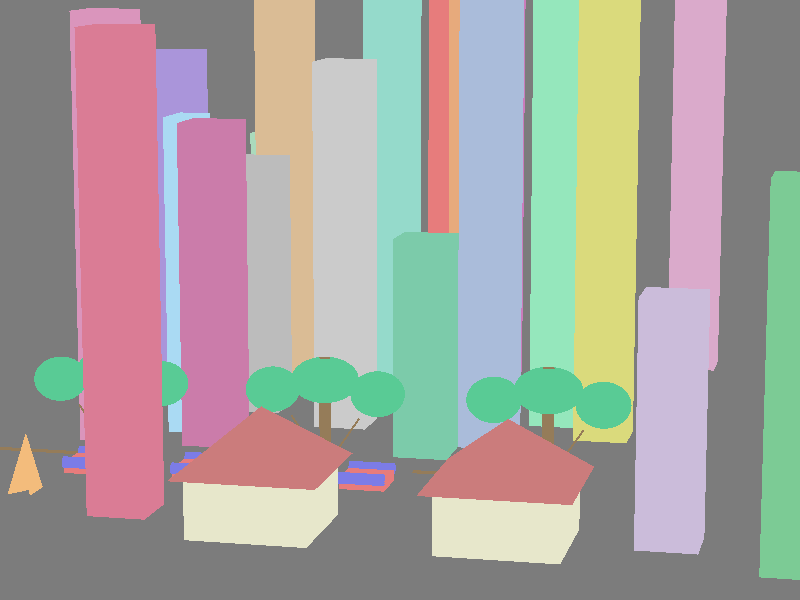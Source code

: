 #include "colors.inc"
#include "textures.inc"

// Camera settings
camera {
  location <50, 50, -220>
  look_at <0, 10, 0>
  angle 20  // Adjust the angle to change the perspective
}

// Lighting
light_source {
  <50, 100, -50>
  color rgb <1, 1, 0.9>
  parallel
  point_at <0, 0, 0>
}

// Sky sphere
sphere {
  <0, 0, 0>, 1e9
  texture {
    pigment {
      gradient y
      color_map {
        [0.0 color rgbt <0.8, 0.9, 1, 1>] // Include alpha value for transparency
        [0.7 color rgbt <0.4, 0.7, 1, 0.8>] // Adjust alpha value to control transparency level
        [1.0 color rgbt <0.1, 0.3, 0.8, 0.5>] // Adjust alpha value to control transparency level
      }
    }
    finish {
      ambient 1
      diffuse 0
      specular 0
    }
  }
  scale 10000
}

// Ground plane
plane {
  <0, 1, 0>, 0
  texture {
    pigment { color rgb <0.2, 0.2, 0.2> }
  }
}

// Sun
sphere {
  <50, 50, -50>, 10
  texture {
    pigment { color rgb <1, 1, 0.8> }
    finish {
      emission 1
      ambient 0.5
      diffuse 0
      specular 0 
      phong 0.1
      
    }
  }
}

// Skyscraper 1
box {
  <-15, 0, -10>, <-10, 25, -5>
  texture {
    pigment { color rgb <0.5, 0.5, 0.5> }
    finish {
      ambient 0.2
      diffuse 0.7
      specular 0.2
      reflection 0.2
      phong 0.8
    }
  }
}

// Skyscraper 2
box {
  <-5, 0, -15>, <0, 35, -10>
  texture {
    pigment { color rgb <0.6, 0.6, 0.6> }
    finish {
      ambient 0.2
      diffuse 0.7
      specular 0.2
      reflection 0.2
      phong 0.8
    }
  }
}

// Skyscraper 3
box {
  <-18, 0, -20>, <-15, 30, -15>
  texture {
    pigment { color rgb <0.4, 0.7, 0.9> }
    finish {
      ambient 0.2
      diffuse 0.7
      specular 0.2
      reflection 0.2
      phong 0.8
    }
  }
}

// Skyscraper 4
box {
  <-25, 0, -25>, <-20, 40, -20>
  texture {
    pigment { color rgb <0.7, 0.3, 0.5> }
    finish {
      ambient 0.2
      diffuse 0.7
      specular 0.2
      reflection 0.2
      phong 0.8
    }
  }
}

// Skyscraper 5
box {
  <10, 0, -20>, <15, 50, -15>
  texture {
    pigment { color rgb <0.4, 0.5, 0.7> }
    finish {
      ambient 0.2
      diffuse 0.7
      specular 0.2
      reflection 0.2
      phong 0.8
    }    
    normal { bumps 0.2 scale 0.1 }
  }
}

// Skyscraper 6
box {
  <-15, 0, -25>, <-10, 30, -20>
  texture {
    pigment { color rgb <0.6, 0.2, 0.4> }
    finish {
      ambient 0.2
      diffuse 0.7
      specular 0.2
      reflection 0.2
      phong 0.8
    }
    normal { bumps 0.2 scale 0.1 }
  }
}

// Skyscraper 7
box {
  <5, 0, -25>, <10, 20, -20>
  texture {
    pigment { color rgb <0.2, 0.6, 0.4> }
    finish {
      ambient 0.2
      diffuse 0.7
      specular 0.2
      reflection 0.2
      phong 0.8
    } 
    normal { bumps 0.2 scale 0.1 }
  }
}

// Skyscraper 8
box {
  <20, 0, -15>, <25, 45, -10>
  texture {
    pigment { color rgb <0.7, 0.7, 0.2> }
    finish {
      ambient 0.2
      diffuse 0.7
      specular 0.2
      reflection 0.2
      phong 0.8
    } 
    normal { bumps 0.2 scale 0.1 }
  }
}

// Skyscraper 9
box {
  <15, 0, -10>, <20, 60, -5>
  texture {
    pigment { color rgb <0.3, 0.8, 0.5> }
    finish {
      ambient 0.2
      diffuse 0.7
      specular 0.2
      reflection 0.2
      phong 0.8
    } 
    normal { bumps 0.2 scale 0.1 }
  }
}

// Skyscraper 10
box {
  <5, 0, -5>, <10, 70, 0>
  texture {
    pigment { color rgb <0.8, 0.4, 0.2> }
    finish {
      ambient 0.2
      diffuse 0.7
      specular 0.2
      reflection 0.2
      phong 0.8
    } 
    normal { bumps 0.2 scale 0.1 }
  }
}     


// Skyscraper 11
box {
  <-25, 0, -5>, <-20, 35, 0>
  texture {
    pigment { color rgb <0.4, 0.3, 0.7> }
    finish {
      ambient 0.2
      diffuse 0.7
      specular 0.2
      reflection 0.3
      phong 0.8
    }    
    normal { bumps 0.2 scale 0.1 }
  }
}

// Skyscraper 12
box {
  <-15, 0, 0>, <-10, 60, 5>
  texture {
    pigment { color rgb <0.7, 0.5, 0.3> }
    finish {
      ambient 0.2
      diffuse 0.7
      specular 0.2
      reflection 0.3
      phong 0.8
    } 
    normal { bumps 0.2 scale 0.1 }
  }
}

// Skyscraper 13
box {
  <-5, 0, 5>, <0, 45, 10>
  texture {
    pigment { color rgb <0.3, 0.7, 0.6> }
    finish {
      ambient 0.2
      diffuse 0.7
      specular 0.2
      reflection 0.3
      phong 0.8
    }    
    normal { bumps 0.2 scale 0.1 }
  }
}

// Skyscraper 14
box {
  <5, 0, 10>, <10, 55, 15>
  texture {
    pigment { color rgb <0.6, 0.2, 0.5> }
    finish {
      ambient 0.2
      diffuse 0.7
      specular 0.2
      reflection 0.3
      phong 0.8
    } 
    normal { bumps 0.2 scale 0.1 }
  }
}

// Skyscraper 15
box {
  <15, 0, 15>, <20, 40, 20>
  texture {
    pigment { color rgb <0.2, 0.6, 0.7> }
    finish {
      ambient 0.2
      diffuse 0.7
      specular 0.2
      reflection 0.3
      phong 0.8
    }
    normal { bumps 0.2 scale 0.1 }
  }
}

// Skyscraper 16
box {
  <25, 0, 20>, <30, 50, 25>
  texture {
    pigment { color rgb <0.7, 0.4, 0.6> }
    finish {
      ambient 0.2
      diffuse 0.7
      specular 0.2
      reflection 0.3
      phong 0.8
    }
    normal { bumps 0.2 scale 0.1 }
  }
}

// Skyscraper 17
box {
  <-20, 0, 15>, <-15, 25, 20>
  texture {
    pigment { color rgb <0.4, 0.7, 0.5> }
    finish {
      ambient 0.2
      diffuse 0.7
      specular 0.2
      reflection 0.3
      phong 0.8
    }
    normal { bumps 0.2 scale 0.1 }
  }
}

// Skyscraper 18
box {
  <-10, 0, 10>, <-5, 40, 15>
  texture {
    pigment { color rgb <0.7, 0.2, 0.3> }
    finish {
      ambient 0.2
      diffuse 0.7
      specular 0.2
      reflection 0.3
      phong 0.8
    } 
    normal { bumps 0.2 scale 0.1 }
  }     
  translate <-5, 0, -60>
}

// Skyscraper 19
box {
  <0, 0, 5>, <5, 30, 10>
  texture {
    pigment { color rgb <0.2, 0.6, 0.3> }
    finish {
      ambient 0.2
      diffuse 0.7
      specular 0.2
      reflection 0.3
      phong 0.8
    }
    normal { bumps 0.2 scale 0.1 }
  }
  translate <40, 0, -60>
}

// Skyscraper 20
box {
  <10, 0, 0>, <15, 20, 5>
  texture {
    pigment { color rgb <0.6, 0.5, 0.7> }
    finish {
      ambient 0.2
      diffuse 0.7
      specular 0.2
      reflection 0.3
      phong 0.8
    } 
    normal { bumps 0.2 scale 0.1 }
  }
  translate <20, 0, -50>
}

// Landmark - Tower
cylinder {
  <5, 0, -5>, <5, 45, -5>, 1
  texture {
    pigment { color rgb <0.8, 0.2, 0.2> }
    finish {
      ambient 0.2
      diffuse 0.8
      specular 0.4
      reflection 0.6
    }
    
  }
}

// Landmark - Pyramid
union {
  object {
    triangle {
      <6, 0, -5>, <8, 0, -2>, <7, 5, -3>
      texture {
        pigment { color rgb <0.9, 0.5, 0.2> }
        finish {
          ambient 0.2
          diffuse 0.8
          specular 0.3
          reflection {
            0.4, 0.2  // Reflection amount and falloff
          }
        }
        normal { bumps 0.2 scale 0.1 }  // Bump map for surface details
      }
    }
  }
  object {
    triangle {
      <6, 0, -5>, <7, 5, -3>, <8, 0, -2>
      texture {
        pigment { color rgb <0.9, 0.5, 0.2> }
        finish {
          ambient 0.2
          diffuse 0.8
          specular 0.3
          reflection {
            0.4, 0.2  // Reflection amount and falloff
          }
        }
        normal { bumps 0.2 scale 0.1 }  // Bump map for surface details
      }
    }
  }
  object {
    triangle {
      <7, 5, -3>, <8, 0, -2>, <8, 0, -5>
      texture {
        pigment { color rgb <0.9, 0.5, 0.2> }
        finish {
          ambient 0.2
          diffuse 0.8
          specular 0.3
          reflection {
            0.4, 0.2  // Reflection amount and falloff
          }
        }
        normal { bumps 0.2 scale 0.1 }  // Bump map for surface details
      }
    }
  }
  object {
    triangle {
      <8, 0, -2>, <8, 0, -5>, <7, 5, -3>
      texture {
        pigment { color rgb <0.9, 0.5, 0.2> }
        finish {
          ambient 0.2
          diffuse 0.8
          specular 0.3
          reflection {
            0.4, 0.2  // Reflection amount and falloff
          }
        }
        normal { bumps 0.2 scale 0.1 }  // Bump map for surface details
      }
    }
  }
  // Translation transformation
  translate <-30, 0, -40>
}

// Road Junction
union {
  object {
    plane {
      <0, 1, 0>, -2
      texture {
        pigment { color rgb <0.2, 0.2, 0.2> }
        finish {
          ambient 0.2
          diffuse 0.8
          specular 0
        }
      }
      rotate <0, 20, 0>
    }
  }
  object {
    plane {
      <0, 1, 0>, -2
      texture {
        pigment { color rgb <0.2, 0.2, 0.2> }
        finish {
          ambient 0.2
          diffuse 0.8
          specular 0
        }
      }
      rotate <0, 60, 0>
    }
  }
  // Translation transformation
  translate <-30, 0, -35>
}

// Car
union {
  object {
    box {
      <-2, 0, 2>, <2, 1, -2>
      texture {
        pigment { color rgb <0.8, 0.2, 0.2> }
        finish {
          ambient 0.2
          diffuse 0.8
          specular 0.5
        }
      }
    }
  }
  object {
    cylinder {
      <-2, 1, -2>, <2, 1, -2>, 0.5
      texture {
        pigment { color rgb <0.2, 0.2, 0.8> }
        finish {
          ambient 0.2
          diffuse 0.8
          specular 0.5
        }
      }
    }
  }
  object {
    cylinder {
      <-2, 1, 2>, <2, 1, 2>, 0.5
      texture {
        pigment { color rgb <0.2, 0.2, 0.8> }
        finish {
          ambient 0.2
          diffuse 0.8
          specular 0.5
        }
      }
    }
  }
  // Translation transformation
  translate <-20, 0, -35>
}

// Car
union {
  object {
    box {
      <-2, 0, 2>, <2, 1, -2>
      texture {
        pigment { color rgb <0.8, 0.2, 0.2> }
        finish {
          ambient 0.2
          diffuse 0.8
          specular 0.5
        }
      }
    }
  }
  object {
    cylinder {
      <-2, 1, -2>, <2, 1, -2>, 0.5
      texture {
        pigment { color rgb <0.2, 0.2, 0.8> }
        finish {
          ambient 0.2
          diffuse 0.8
          specular 0.5
        }
      }
    }
  }
  object {
    cylinder {
      <-2, 1, 2>, <2, 1, 2>, 0.5
      texture {
        pigment { color rgb <0.2, 0.2, 0.8> }
        finish {
          ambient 0.2
          diffuse 0.8
          specular 0.5
        }
      }
    }
  }
  // Translation transformation
  translate <-10, 0, -35>
} 

// Car
union {
  object {
    box {
      <-2, 0, 2>, <2, 1, -2>
      texture {
        pigment { color rgb <0.8, 0.2, 0.2> }
        finish {
          ambient 0.2
          diffuse 0.8
          specular 0.5
        }
      }
    }
  }
  object {
    cylinder {
      <-2, 1, -2>, <2, 1, -2>, 0.5
      texture {
        pigment { color rgb <0.2, 0.2, 0.8> }
        finish {
          ambient 0.2
          diffuse 0.8
          specular 0.5
        }
      }
    }
  }
  object {
    cylinder {
      <-2, 1, 2>, <2, 1, 2>, 0.5
      texture {
        pigment { color rgb <0.2, 0.2, 0.8> }
        finish {
          ambient 0.2
          diffuse 0.8
          specular 0.5
        }
      }
    }
  }
  // Translation transformation
  translate <5, 0, -35>
}


// Tree
union {
  // Trunk
  cylinder {
    <0, 0, 0>, <0, 10, 0>, 0.5
    texture {
      pigment { 
        color rgb <0.3, 0.2, 0.1>
        transmit 0.1 
       }
      finish {
        ambient 0.2
        diffuse 0.8
        specular 0.2
        reflection 0.05
        phong 0.8
      }
    }
  }

  // Branches
  #declare Branch = cylinder {
    <0, 0, 0>, <0, 8, 0>, 0.2
    texture {
      pigment { 
        color rgb <0.3, 0.2, 0.1>
        transmit 1 
       }
      finish {
        ambient 0.2
        diffuse 0.8
        specular 0.2
        reflection 0.05
        phong 0.8
      }
    }
  }
  
  // Small Branches
  #declare SmallBranch = cylinder {
    <0, 0, 0>, <0, 6, 0>, 0.1
    texture {
      pigment { 
        color rgb <0.3, 0.2, 0.1>
        transmit 0.1 
       }
      finish {
        ambient 0.2
        diffuse 0.8
        specular 0.2
        reflection 0.05
        phong 0.8
      }
    }
  }
  
  // Leaves
  #declare Leaf = sphere {
    <0, 8, 0>, 2
    texture {
      pigment {
        color rgb <0.1, 0.6, 0.3> 
        transmit 0.1
      }
      finish {
        ambient 0.3
        diffuse 0.8
        specular 0.1
        reflection 0.05
        phong 0.5
      }
    }
  }

  // Tree structure
  object {
    Branch
    rotate <0, 0, 90>
    scale <1.5, 1, 1.5>
  }

  object {
    SmallBranch
    rotate <0, 0, 40>
    scale <0.8, 1, 0.8>
  }

  object {
    SmallBranch
    rotate <0, 0, -40>
    scale <0.8, 1, 0.8>
  }

  object {
    Leaf
    scale <1.5, 1, 1.5>
  }

  object {
    Leaf
    rotate <0, 0, 30>
    scale <1.2, 1, 1.2>
  }

  object {
    Leaf
    rotate <0, 0, -30>
    scale <1.2, 1, 1.2>
  }
  
  // Translation transformation
  translate <-20, 0, -30>
} 

// Tree
union {
  // Trunk
  cylinder {
    <0, 0, 0>, <0, 10, 0>, 0.5
    texture {
      pigment { 
        color rgb <0.3, 0.2, 0.1>
        transmit 0.1 
       }
      finish {
        ambient 0.2
        diffuse 0.8
        specular 0.2
        reflection 0.05
        phong 0.8
      }
    }
  }

  // Branches
  #declare Branch = cylinder {
    <0, 0, 0>, <0, 8, 0>, 0.2
    texture {
      pigment { 
        color rgb <0.3, 0.2, 0.1>
        transmit 1 
       }
      finish {
        ambient 0.2
        diffuse 0.8
        specular 0.2
        reflection 0.05
        phong 0.8
      }
    }
  }
  
  // Small Branches
  #declare SmallBranch = cylinder {
    <0, 0, 0>, <0, 6, 0>, 0.1
    texture {
      pigment { 
        color rgb <0.3, 0.2, 0.1>
        transmit 0.1 
       }
      finish {
        ambient 0.2
        diffuse 0.8
        specular 0.2
        reflection 0.05
        phong 0.8
      }
    }
  }
  
  // Leaves
  #declare Leaf = sphere {
    <0, 8, 0>, 2
    texture {
      pigment {
        color rgb <0.1, 0.6, 0.3> 
        transmit 0.1
      }
      finish {
        ambient 0.3
        diffuse 0.8
        specular 0.1
        reflection 0.05
        phong 0.5
      }
    }
  }

  // Tree structure
  object {
    Branch
    rotate <0, 0, 90>
    scale <1.5, 1, 1.5>
  }

  object {
    SmallBranch
    rotate <0, 0, 40>
    scale <0.8, 1, 0.8>
  }

  object {
    SmallBranch
    rotate <0, 0, -40>
    scale <0.8, 1, 0.8>
  }

  object {
    Leaf
    scale <1.5, 1, 1.5>
  }

  object {
    Leaf
    rotate <0, 0, 30>
    scale <1.2, 1, 1.2>
  }

  object {
    Leaf
    rotate <0, 0, -30>
    scale <1.2, 1, 1.2>
  }
  
  // Translation transformation
  translate <20, 0, -30>
}


// Tree
union {
  // Trunk
  cylinder {
    <0, 0, 0>, <0, 10, 0>, 0.5
    texture {
      pigment { 
        color rgb <0.3, 0.2, 0.1>
        transmit 0.1 
       }
      finish {
        ambient 0.2
        diffuse 0.8
        specular 0.2
        reflection 0.05
        phong 0.8
      }  
      normal { bumps 0.2 scale 0.1 }
    }
  }

  // Branches
  #declare Branch = cylinder {
    <0, 0, 0>, <0, 8, 0>, 0.2
    texture {
      pigment { 
        color rgb <0.3, 0.2, 0.1>
        transmit 1 
       }
      finish {
        ambient 0.2
        diffuse 0.8
        specular 0.2
        reflection 0.05
        phong 0.8
      } 
      normal { bumps 0.2 scale 0.1 }
    }
  }
  
  // Small Branches
  #declare SmallBranch = cylinder {
    <0, 0, 0>, <0, 6, 0>, 0.1
    texture {
      pigment { 
        color rgb <0.3, 0.2, 0.1>
        transmit 0.1 
       }
      finish {
        ambient 0.2
        diffuse 0.8
        specular 0.2
        reflection 0.05
        phong 0.8
      }  
      normal { bumps 0.2 scale 0.1 }
    }
  }
  
  // Leaves
  #declare Leaf = sphere {
    <0, 8, 0>, 2
    texture {
      pigment {
        color rgb <0.1, 0.6, 0.3> 
        transmit 0.1
      }
      finish {
        ambient 0.3
        diffuse 0.8
        specular 0.1
        reflection 0.05
        phong 0.5
      } 
      normal { bumps 0.2 scale 0.1 }
    }
  }

  // Tree structure
  object {
    Branch
    rotate <0, 0, 90>
    scale <1.5, 1, 1.5>
  }

  object {
    SmallBranch
    rotate <0, 0, 40>
    scale <0.8, 1, 0.8>
  }

  object {
    SmallBranch
    rotate <0, 0, -40>
    scale <0.8, 1, 0.8>
  }

  object {
    Leaf
    scale <1.5, 1, 1.5>
  }

  object {
    Leaf
    rotate <0, 0, 30>
    scale <1.2, 1, 1.2>
  }

  object {
    Leaf
    rotate <0, 0, -30>
    scale <1.2, 1, 1.2>
  }
  
  // Translation transformation
  translate <0, 0, -30>
}   



// House
union {
  // Walls
  box {
    <-5, 0, -5>, <5, 5, 5>
    texture {
      pigment { color rgb <0.8, 0.8, 0.6> }
      finish {
        ambient 0.2
        diffuse 0.8
        specular 0.2
        reflection 0.05
        phong 0.8
      } 
      normal { bumps 0.2 scale 0.1 }
    }
  }
  
  // Roof
  union {
    // Front triangular face
    triangle {
      <-6, 5, -6>, <6, 5, -6>, <0, 10, 0>
      texture {
        pigment { color rgb <0.6, 0.2, 0.2> }
        finish {
          ambient 0.2
          diffuse 0.8
          specular 0.2
          reflection 0.1
          phong 0.8
        } 
        normal { bumps 0.2 scale 0.1 }
      }
    }
    
    // Back triangular face
    triangle {
      <-6, 5, 6>, <6, 5, 6>, <0, 10, 0>
      texture {
        pigment { color rgb <0.6, 0.2, 0.2> }
        finish {
          ambient 0.2
          diffuse 0.8
          specular 0.2
          reflection 0.1
          phong 0.8
        } 
        normal { bumps 0.2 scale 0.1 }
      }
    }
    
    // Left side triangular face
    triangle {
      <-6, 5, -6>, <-6, 5, 6>, <0, 10, 0>
      texture {
        pigment { color rgb <0.6, 0.2, 0.2> }
        finish {
          ambient 0.2
          diffuse 0.8
          specular 0.2
          reflection 0.1
          phong 0.8
        }  
        normal { bumps 0.2 scale 0.1 }
      }
    }
    
    // Right side triangular face
    triangle {
      <6, 5, -6>, <6, 5, 6>, <0, 10, 0>
      texture {
        pigment { color rgb <0.6, 0.2, 0.2> }
        finish {
          ambient 0.2
          diffuse 0.8
          specular 0.2
          reflection 0.1
          phong 0.8
        } 
        normal { bumps 0.2 scale 0.1 }
      }
    }
  }

  // Door
  box {
    <-1, 0, 4.95>, <1, 4, 5>
    texture {
      pigment { color rgb <0.4, 0.2, 0.1> }
      finish {
        ambient 0.2
        diffuse 0.8
        specular 0.2
        reflection 0.05
        phong 0.8
      }
    }
  }

  // Windows
  box {
    <-4, 2, 4.95>, <-2, 4, 5>
    texture {
      pigment { color rgb <0.4, 0.6, 0.8> }
      finish {
        ambient 0.2
        diffuse 0.8
        specular 0.2
        reflection 0.05
        phong 0.8
      }
    }
  }
  box {
    <2, 2, 4.95>, <4, 4, 5>
    texture {
      pigment { color rgb <0.4, 0.6, 0.8> }
      finish {
        ambient 0.2
        diffuse 0.8
        specular 0.2
        reflection 0.05
        phong 0.8
      }
    }
  }
  
  // Translation transformation
  translate <0, 0, -50>
}
    
    
// House
union {
  // Walls
  box {
    <-5, 0, -5>, <5, 5, 5>
    texture {
      pigment { color rgb <0.8, 0.8, 0.6> }
      finish {
        ambient 0.2
        diffuse 0.8
        specular 0.2
        reflection 0.05
        phong 0.8
      }
    }
  }
  
  // Roof
  union {
    // Front triangular face
    triangle {
      <-6, 5, -6>, <6, 5, -6>, <0, 10, 0>
      texture {
        pigment { color rgb <0.6, 0.2, 0.2> }
        finish {
          ambient 0.2
          diffuse 0.8
          specular 0.2
          reflection 0.1
          phong 0.8
        }
      }
    }
    
    // Back triangular face
    triangle {
      <-6, 5, 6>, <6, 5, 6>, <0, 10, 0>
      texture {
        pigment { color rgb <0.6, 0.2, 0.2> }
        finish {
          ambient 0.2
          diffuse 0.8
          specular 0.2
          reflection 0.1
          phong 0.8
        }
      }
    }
    
    // Left side triangular face
    triangle {
      <-6, 5, -6>, <-6, 5, 6>, <0, 10, 0>
      texture {
        pigment { color rgb <0.6, 0.2, 0.2> }
        finish {
          ambient 0.2
          diffuse 0.8
          specular 0.2
          reflection 0.1
          phong 0.8
        }
      }
    }
    
    // Right side triangular face
    triangle {
      <6, 5, -6>, <6, 5, 6>, <0, 10, 0>
      texture {
        pigment { color rgb <0.6, 0.2, 0.2> }
        finish {
          ambient 0.2
          diffuse 0.8
          specular 0.2
          reflection 0.1
          phong 0.8
        }
      }
    }
  }

  // Door
  box {
    <-1, 0, 4.95>, <1, 4, 5>
    texture {
      pigment { color rgb <0.4, 0.2, 0.1> }
      finish {
        ambient 0.2
        diffuse 0.8
        specular 0.2
        reflection 0.05
        phong 0.8
      }
    }
  }

  // Windows
  box {
    <-4, 2, 4.95>, <-2, 4, 5>
    texture {
      pigment { color rgb <0.4, 0.6, 0.8> }
      finish {
        ambient 0.2
        diffuse 0.8
        specular 0.2
        reflection 0.05
        phong 0.8
      }
    }
  }
  box {
    <2, 2, 4.95>, <4, 4, 5>
    texture {
      pigment { color rgb <0.4, 0.6, 0.8> }
      finish {
        ambient 0.2
        diffuse 0.8
        specular 0.2
        reflection 0.05
        phong 0.8
      }
    }
  }
  
  // Translation transformation
  translate <20, 0, -50>
}    



// Atmospheric effects
fog {
  distance 50
  color rgb <1, 1, 1>  // Adjust the color to match the desired atmospheric effect
  turbulence 0.5  // Adjust the turbulence value to control the density of the fog
}


// Render settings
global_settings {
  assumed_gamma 1.0
  max_trace_level 8
  ambient_light rgb <0.2, 0.2, 0.2>
  
}




